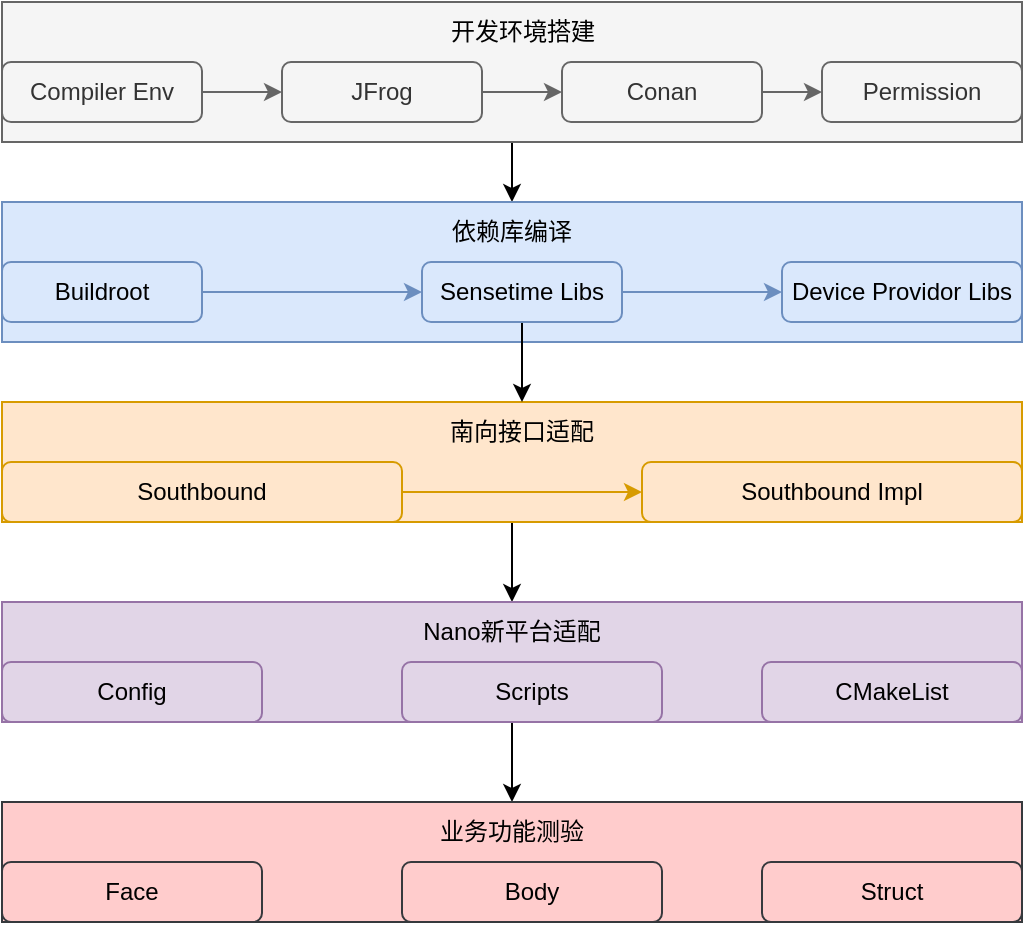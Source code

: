 <mxfile version="15.8.6" type="github">
  <diagram id="mPXVBvc42pHDKVIPFFId" name="Page-1">
    <mxGraphModel dx="1422" dy="794" grid="1" gridSize="10" guides="1" tooltips="1" connect="1" arrows="1" fold="1" page="1" pageScale="1" pageWidth="827" pageHeight="1169" math="0" shadow="0">
      <root>
        <mxCell id="0" />
        <mxCell id="1" parent="0" />
        <mxCell id="g_9wReLTdOW9S_xXq5gn-55" value="" style="edgeStyle=orthogonalEdgeStyle;curved=1;rounded=0;orthogonalLoop=1;jettySize=auto;html=1;" edge="1" parent="1" source="g_9wReLTdOW9S_xXq5gn-1" target="g_9wReLTdOW9S_xXq5gn-46">
          <mxGeometry relative="1" as="geometry" />
        </mxCell>
        <mxCell id="g_9wReLTdOW9S_xXq5gn-1" value="" style="rounded=0;whiteSpace=wrap;html=1;fillColor=#f5f5f5;fontColor=#333333;strokeColor=#666666;" vertex="1" parent="1">
          <mxGeometry x="240" y="260" width="510" height="70" as="geometry" />
        </mxCell>
        <mxCell id="g_9wReLTdOW9S_xXq5gn-2" value="" style="rounded=0;whiteSpace=wrap;html=1;fillColor=#dae8fc;strokeColor=#6c8ebf;" vertex="1" parent="1">
          <mxGeometry x="240" y="360" width="510" height="70" as="geometry" />
        </mxCell>
        <mxCell id="g_9wReLTdOW9S_xXq5gn-57" value="" style="edgeStyle=orthogonalEdgeStyle;curved=1;rounded=0;orthogonalLoop=1;jettySize=auto;html=1;" edge="1" parent="1" source="g_9wReLTdOW9S_xXq5gn-6" target="g_9wReLTdOW9S_xXq5gn-49">
          <mxGeometry relative="1" as="geometry" />
        </mxCell>
        <mxCell id="g_9wReLTdOW9S_xXq5gn-6" value="" style="rounded=0;whiteSpace=wrap;html=1;fillColor=#ffe6cc;strokeColor=#d79b00;" vertex="1" parent="1">
          <mxGeometry x="240" y="460" width="510" height="60" as="geometry" />
        </mxCell>
        <mxCell id="g_9wReLTdOW9S_xXq5gn-58" value="" style="edgeStyle=orthogonalEdgeStyle;curved=1;rounded=0;orthogonalLoop=1;jettySize=auto;html=1;" edge="1" parent="1" source="g_9wReLTdOW9S_xXq5gn-8" target="g_9wReLTdOW9S_xXq5gn-50">
          <mxGeometry relative="1" as="geometry" />
        </mxCell>
        <mxCell id="g_9wReLTdOW9S_xXq5gn-8" value="" style="rounded=0;whiteSpace=wrap;html=1;fillColor=#e1d5e7;strokeColor=#9673a6;" vertex="1" parent="1">
          <mxGeometry x="240" y="560" width="510" height="60" as="geometry" />
        </mxCell>
        <mxCell id="g_9wReLTdOW9S_xXq5gn-10" value="" style="rounded=0;whiteSpace=wrap;html=1;fillColor=#ffcccc;strokeColor=#36393d;" vertex="1" parent="1">
          <mxGeometry x="240" y="660" width="510" height="60" as="geometry" />
        </mxCell>
        <mxCell id="g_9wReLTdOW9S_xXq5gn-17" value="" style="edgeStyle=orthogonalEdgeStyle;rounded=0;orthogonalLoop=1;jettySize=auto;html=1;fillColor=#f5f5f5;strokeColor=#666666;" edge="1" parent="1" source="g_9wReLTdOW9S_xXq5gn-13" target="g_9wReLTdOW9S_xXq5gn-14">
          <mxGeometry relative="1" as="geometry" />
        </mxCell>
        <mxCell id="g_9wReLTdOW9S_xXq5gn-13" value="Compiler Env" style="rounded=1;whiteSpace=wrap;html=1;fillColor=#f5f5f5;fontColor=#333333;strokeColor=#666666;" vertex="1" parent="1">
          <mxGeometry x="240" y="290" width="100" height="30" as="geometry" />
        </mxCell>
        <mxCell id="g_9wReLTdOW9S_xXq5gn-18" value="" style="edgeStyle=orthogonalEdgeStyle;rounded=0;orthogonalLoop=1;jettySize=auto;html=1;fillColor=#f5f5f5;strokeColor=#666666;" edge="1" parent="1" source="g_9wReLTdOW9S_xXq5gn-14" target="g_9wReLTdOW9S_xXq5gn-15">
          <mxGeometry relative="1" as="geometry" />
        </mxCell>
        <mxCell id="g_9wReLTdOW9S_xXq5gn-14" value="JFrog" style="rounded=1;whiteSpace=wrap;html=1;fillColor=#f5f5f5;fontColor=#333333;strokeColor=#666666;" vertex="1" parent="1">
          <mxGeometry x="380" y="290" width="100" height="30" as="geometry" />
        </mxCell>
        <mxCell id="g_9wReLTdOW9S_xXq5gn-19" value="" style="edgeStyle=orthogonalEdgeStyle;rounded=0;orthogonalLoop=1;jettySize=auto;html=1;fillColor=#f5f5f5;strokeColor=#666666;" edge="1" parent="1" source="g_9wReLTdOW9S_xXq5gn-15" target="g_9wReLTdOW9S_xXq5gn-16">
          <mxGeometry relative="1" as="geometry" />
        </mxCell>
        <mxCell id="g_9wReLTdOW9S_xXq5gn-15" value="Conan" style="rounded=1;whiteSpace=wrap;html=1;fillColor=#f5f5f5;fontColor=#333333;strokeColor=#666666;" vertex="1" parent="1">
          <mxGeometry x="520" y="290" width="100" height="30" as="geometry" />
        </mxCell>
        <mxCell id="g_9wReLTdOW9S_xXq5gn-16" value="Permission" style="rounded=1;whiteSpace=wrap;html=1;fillColor=#f5f5f5;fontColor=#333333;strokeColor=#666666;" vertex="1" parent="1">
          <mxGeometry x="650" y="290" width="100" height="30" as="geometry" />
        </mxCell>
        <mxCell id="g_9wReLTdOW9S_xXq5gn-22" value="" style="edgeStyle=orthogonalEdgeStyle;rounded=0;orthogonalLoop=1;jettySize=auto;html=1;fillColor=#dae8fc;strokeColor=#6c8ebf;" edge="1" source="g_9wReLTdOW9S_xXq5gn-23" target="g_9wReLTdOW9S_xXq5gn-25" parent="1">
          <mxGeometry relative="1" as="geometry" />
        </mxCell>
        <mxCell id="g_9wReLTdOW9S_xXq5gn-23" value="Buildroot" style="rounded=1;whiteSpace=wrap;html=1;fillColor=#dae8fc;strokeColor=#6c8ebf;" vertex="1" parent="1">
          <mxGeometry x="240" y="390" width="100" height="30" as="geometry" />
        </mxCell>
        <mxCell id="g_9wReLTdOW9S_xXq5gn-24" value="" style="edgeStyle=orthogonalEdgeStyle;rounded=0;orthogonalLoop=1;jettySize=auto;html=1;fillColor=#dae8fc;strokeColor=#6c8ebf;" edge="1" source="g_9wReLTdOW9S_xXq5gn-25" target="g_9wReLTdOW9S_xXq5gn-27" parent="1">
          <mxGeometry relative="1" as="geometry" />
        </mxCell>
        <mxCell id="g_9wReLTdOW9S_xXq5gn-56" value="" style="edgeStyle=orthogonalEdgeStyle;curved=1;rounded=0;orthogonalLoop=1;jettySize=auto;html=1;" edge="1" parent="1" source="g_9wReLTdOW9S_xXq5gn-25" target="g_9wReLTdOW9S_xXq5gn-48">
          <mxGeometry relative="1" as="geometry" />
        </mxCell>
        <mxCell id="g_9wReLTdOW9S_xXq5gn-25" value="Sensetime Libs" style="rounded=1;whiteSpace=wrap;html=1;fillColor=#dae8fc;strokeColor=#6c8ebf;" vertex="1" parent="1">
          <mxGeometry x="450" y="390" width="100" height="30" as="geometry" />
        </mxCell>
        <mxCell id="g_9wReLTdOW9S_xXq5gn-27" value="Device Providor Libs" style="rounded=1;whiteSpace=wrap;html=1;fillColor=#dae8fc;strokeColor=#6c8ebf;" vertex="1" parent="1">
          <mxGeometry x="630" y="390" width="120" height="30" as="geometry" />
        </mxCell>
        <mxCell id="g_9wReLTdOW9S_xXq5gn-32" style="edgeStyle=orthogonalEdgeStyle;curved=1;rounded=0;orthogonalLoop=1;jettySize=auto;html=1;exitX=1;exitY=0.5;exitDx=0;exitDy=0;entryX=0;entryY=0.5;entryDx=0;entryDy=0;fillColor=#ffe6cc;strokeColor=#d79b00;" edge="1" parent="1" source="g_9wReLTdOW9S_xXq5gn-29" target="g_9wReLTdOW9S_xXq5gn-30">
          <mxGeometry relative="1" as="geometry" />
        </mxCell>
        <mxCell id="g_9wReLTdOW9S_xXq5gn-29" value="Southbound" style="rounded=1;whiteSpace=wrap;html=1;fillColor=#ffe6cc;strokeColor=#d79b00;" vertex="1" parent="1">
          <mxGeometry x="240" y="490" width="200" height="30" as="geometry" />
        </mxCell>
        <mxCell id="g_9wReLTdOW9S_xXq5gn-30" value="Southbound Impl" style="rounded=1;whiteSpace=wrap;html=1;fillColor=#ffe6cc;strokeColor=#d79b00;" vertex="1" parent="1">
          <mxGeometry x="560" y="490" width="190" height="30" as="geometry" />
        </mxCell>
        <mxCell id="g_9wReLTdOW9S_xXq5gn-34" value="Config" style="rounded=1;whiteSpace=wrap;html=1;fillColor=#e1d5e7;strokeColor=#9673a6;" vertex="1" parent="1">
          <mxGeometry x="240" y="590" width="130" height="30" as="geometry" />
        </mxCell>
        <mxCell id="g_9wReLTdOW9S_xXq5gn-35" value="Scripts" style="rounded=1;whiteSpace=wrap;html=1;fillColor=#e1d5e7;strokeColor=#9673a6;" vertex="1" parent="1">
          <mxGeometry x="440" y="590" width="130" height="30" as="geometry" />
        </mxCell>
        <mxCell id="g_9wReLTdOW9S_xXq5gn-36" value="CMakeList" style="rounded=1;whiteSpace=wrap;html=1;fillColor=#e1d5e7;strokeColor=#9673a6;" vertex="1" parent="1">
          <mxGeometry x="620" y="590" width="130" height="30" as="geometry" />
        </mxCell>
        <mxCell id="g_9wReLTdOW9S_xXq5gn-38" value="Face" style="rounded=1;whiteSpace=wrap;html=1;fillColor=#ffcccc;strokeColor=#36393d;" vertex="1" parent="1">
          <mxGeometry x="240" y="690" width="130" height="30" as="geometry" />
        </mxCell>
        <mxCell id="g_9wReLTdOW9S_xXq5gn-40" value="Body" style="rounded=1;whiteSpace=wrap;html=1;fillColor=#ffcccc;strokeColor=#36393d;" vertex="1" parent="1">
          <mxGeometry x="440" y="690" width="130" height="30" as="geometry" />
        </mxCell>
        <mxCell id="g_9wReLTdOW9S_xXq5gn-41" value="Struct" style="rounded=1;whiteSpace=wrap;html=1;fillColor=#ffcccc;strokeColor=#36393d;" vertex="1" parent="1">
          <mxGeometry x="620" y="690" width="130" height="30" as="geometry" />
        </mxCell>
        <mxCell id="g_9wReLTdOW9S_xXq5gn-44" value="开发环境搭建" style="text;html=1;strokeColor=none;fillColor=none;align=center;verticalAlign=middle;whiteSpace=wrap;rounded=0;" vertex="1" parent="1">
          <mxGeometry x="458.75" y="260" width="82.5" height="30" as="geometry" />
        </mxCell>
        <mxCell id="g_9wReLTdOW9S_xXq5gn-46" value="&lt;span style=&quot;font-family: &amp;#34;helvetica&amp;#34;&quot;&gt;依赖库编译&lt;/span&gt;" style="text;html=1;strokeColor=none;fillColor=none;align=center;verticalAlign=middle;whiteSpace=wrap;rounded=0;" vertex="1" parent="1">
          <mxGeometry x="460" y="360" width="70" height="30" as="geometry" />
        </mxCell>
        <mxCell id="g_9wReLTdOW9S_xXq5gn-48" value="南向接口适配" style="text;html=1;strokeColor=none;fillColor=none;align=center;verticalAlign=middle;whiteSpace=wrap;rounded=0;" vertex="1" parent="1">
          <mxGeometry x="455" y="460" width="90" height="30" as="geometry" />
        </mxCell>
        <mxCell id="g_9wReLTdOW9S_xXq5gn-49" value="Nano新平台适配" style="text;html=1;strokeColor=none;fillColor=none;align=center;verticalAlign=middle;whiteSpace=wrap;rounded=0;" vertex="1" parent="1">
          <mxGeometry x="445" y="560" width="100" height="30" as="geometry" />
        </mxCell>
        <mxCell id="g_9wReLTdOW9S_xXq5gn-50" value="业务功能测验" style="text;html=1;strokeColor=none;fillColor=none;align=center;verticalAlign=middle;whiteSpace=wrap;rounded=0;" vertex="1" parent="1">
          <mxGeometry x="450" y="660" width="90" height="30" as="geometry" />
        </mxCell>
      </root>
    </mxGraphModel>
  </diagram>
</mxfile>
